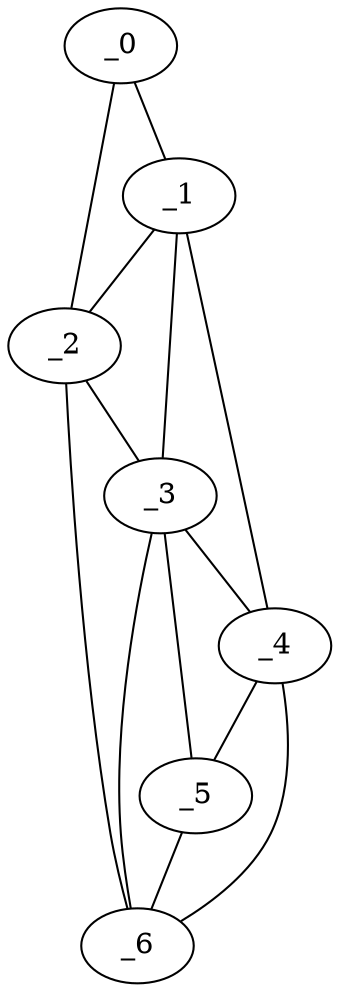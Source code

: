 graph "obj25__60.gxl" {
	_0	 [x=5,
		y=23];
	_1	 [x=14,
		y=31];
	_0 -- _1	 [valence=1];
	_2	 [x=114,
		y=15];
	_0 -- _2	 [valence=1];
	_1 -- _2	 [valence=2];
	_3	 [x=116,
		y=33];
	_1 -- _3	 [valence=2];
	_4	 [x=122,
		y=88];
	_1 -- _4	 [valence=1];
	_2 -- _3	 [valence=1];
	_6	 [x=126,
		y=24];
	_2 -- _6	 [valence=1];
	_3 -- _4	 [valence=1];
	_5	 [x=124,
		y=34];
	_3 -- _5	 [valence=2];
	_3 -- _6	 [valence=1];
	_4 -- _5	 [valence=1];
	_4 -- _6	 [valence=1];
	_5 -- _6	 [valence=2];
}
